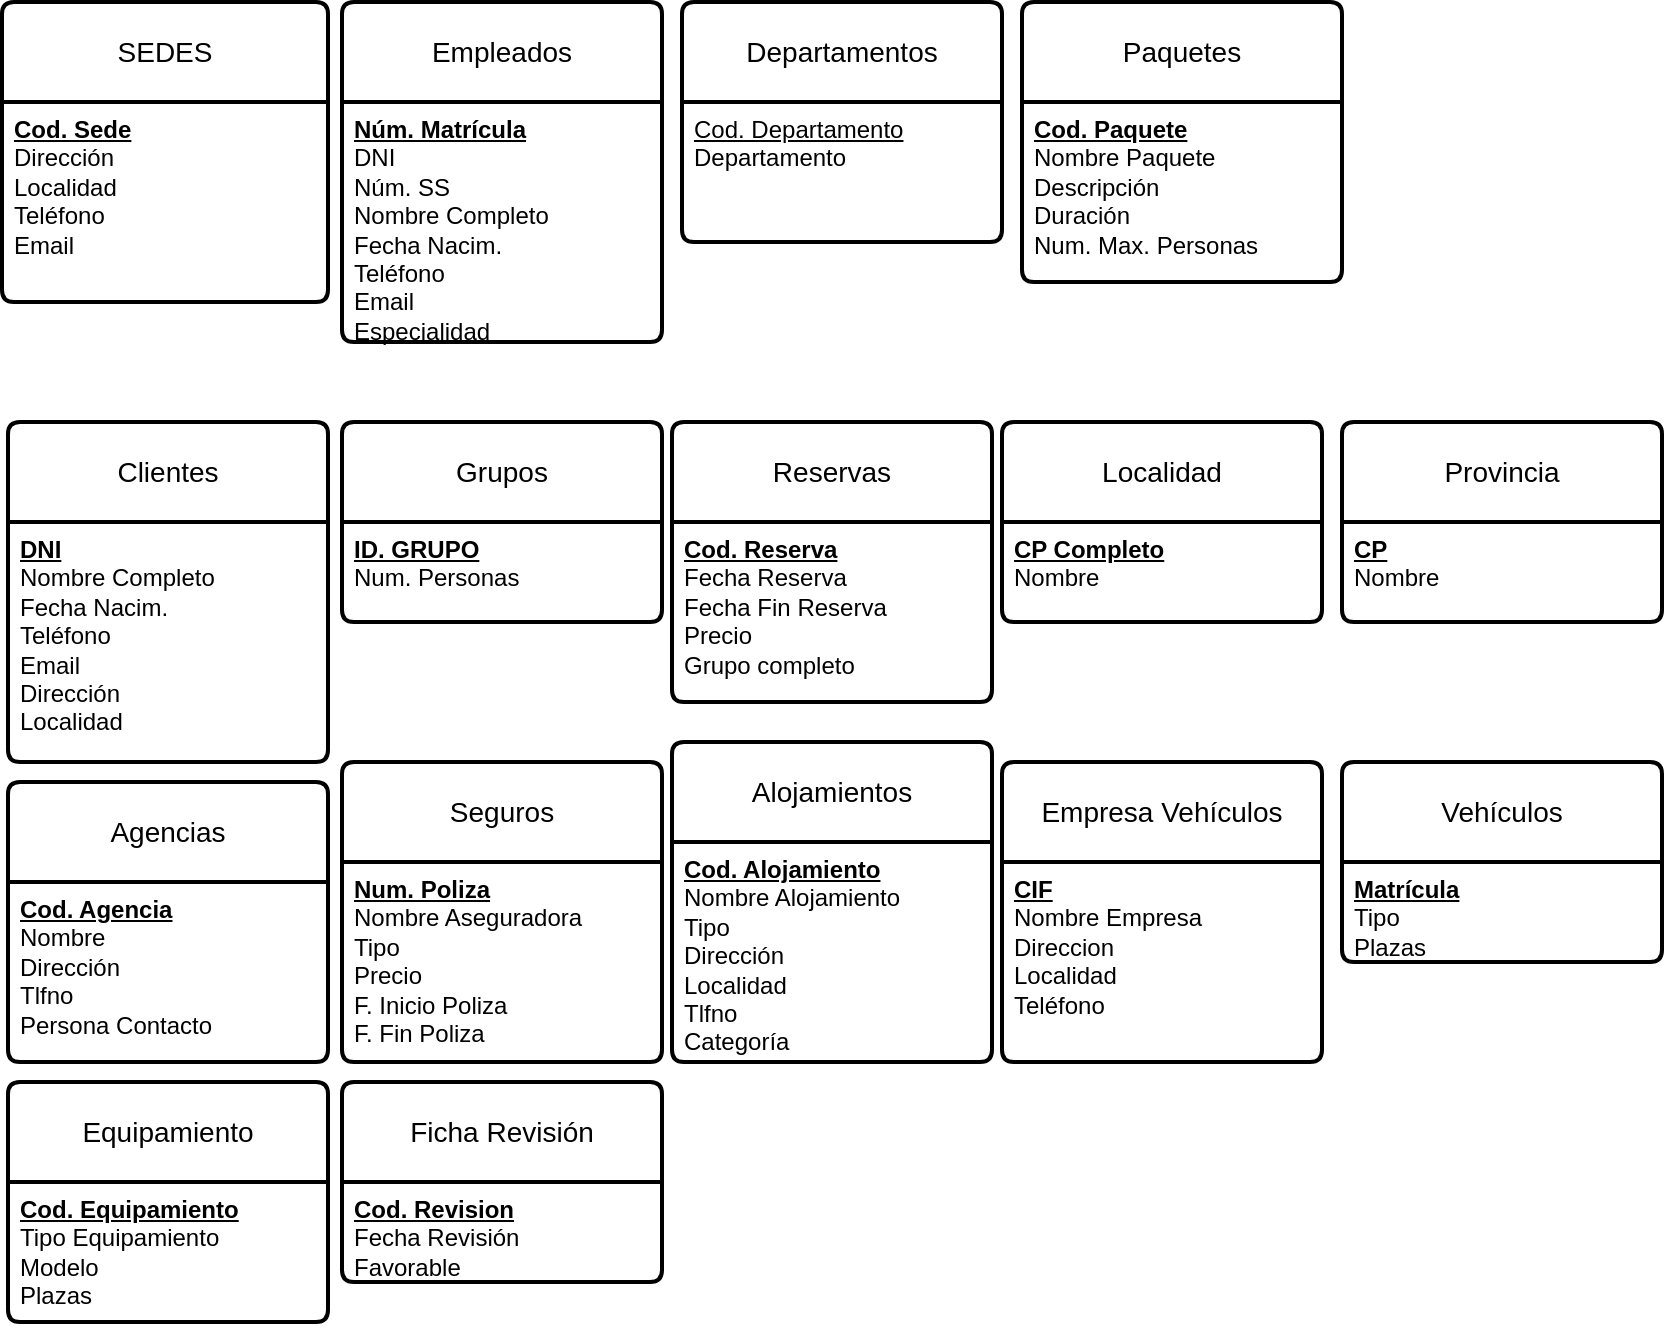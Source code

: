 <mxfile version="24.7.17">
  <diagram id="R2lEEEUBdFMjLlhIrx00" name="Page-1">
    <mxGraphModel dx="1035" dy="626" grid="1" gridSize="10" guides="1" tooltips="1" connect="1" arrows="1" fold="1" page="1" pageScale="1" pageWidth="850" pageHeight="1100" math="0" shadow="0" extFonts="Permanent Marker^https://fonts.googleapis.com/css?family=Permanent+Marker">
      <root>
        <mxCell id="0" />
        <mxCell id="1" parent="0" />
        <mxCell id="9xy-FeyhlqwEeGtFLG6o-1" value="SEDES" style="swimlane;childLayout=stackLayout;horizontal=1;startSize=50;horizontalStack=0;rounded=1;fontSize=14;fontStyle=0;strokeWidth=2;resizeParent=0;resizeLast=1;shadow=0;dashed=0;align=center;arcSize=4;whiteSpace=wrap;html=1;" parent="1" vertex="1">
          <mxGeometry x="10" y="10" width="163" height="150" as="geometry" />
        </mxCell>
        <mxCell id="9xy-FeyhlqwEeGtFLG6o-2" value="&lt;b&gt;&lt;u&gt;Cod. Sede&lt;/u&gt;&lt;/b&gt;&lt;div&gt;Dirección&lt;/div&gt;&lt;div&gt;Localidad&lt;/div&gt;&lt;div&gt;Teléfono&lt;/div&gt;&lt;div&gt;Email&lt;/div&gt;" style="align=left;strokeColor=none;fillColor=none;spacingLeft=4;fontSize=12;verticalAlign=top;resizable=0;rotatable=0;part=1;html=1;" parent="9xy-FeyhlqwEeGtFLG6o-1" vertex="1">
          <mxGeometry y="50" width="163" height="100" as="geometry" />
        </mxCell>
        <mxCell id="9xy-FeyhlqwEeGtFLG6o-3" value="Empleados" style="swimlane;childLayout=stackLayout;horizontal=1;startSize=50;horizontalStack=0;rounded=1;fontSize=14;fontStyle=0;strokeWidth=2;resizeParent=0;resizeLast=1;shadow=0;dashed=0;align=center;arcSize=4;whiteSpace=wrap;html=1;" parent="1" vertex="1">
          <mxGeometry x="180" y="10" width="160" height="170" as="geometry" />
        </mxCell>
        <mxCell id="9xy-FeyhlqwEeGtFLG6o-4" value="&lt;b&gt;&lt;u&gt;Núm. Matrícula&lt;/u&gt;&lt;/b&gt;&lt;div&gt;DNI&lt;/div&gt;&lt;div&gt;Núm. SS&lt;/div&gt;&lt;div&gt;Nombre Completo&lt;/div&gt;&lt;div&gt;Fecha Nacim.&lt;/div&gt;&lt;div&gt;Teléfono&lt;/div&gt;&lt;div&gt;Email&lt;/div&gt;&lt;div&gt;Especialidad&lt;/div&gt;" style="align=left;strokeColor=none;fillColor=none;spacingLeft=4;fontSize=12;verticalAlign=top;resizable=0;rotatable=0;part=1;html=1;" parent="9xy-FeyhlqwEeGtFLG6o-3" vertex="1">
          <mxGeometry y="50" width="160" height="120" as="geometry" />
        </mxCell>
        <mxCell id="9xy-FeyhlqwEeGtFLG6o-5" value="Departamentos" style="swimlane;childLayout=stackLayout;horizontal=1;startSize=50;horizontalStack=0;rounded=1;fontSize=14;fontStyle=0;strokeWidth=2;resizeParent=0;resizeLast=1;shadow=0;dashed=0;align=center;arcSize=4;whiteSpace=wrap;html=1;" parent="1" vertex="1">
          <mxGeometry x="350" y="10" width="160" height="120" as="geometry" />
        </mxCell>
        <mxCell id="9xy-FeyhlqwEeGtFLG6o-6" value="&lt;u&gt;Cod. Departamento&lt;/u&gt;&lt;div&gt;Departamento&lt;/div&gt;" style="align=left;strokeColor=none;fillColor=none;spacingLeft=4;fontSize=12;verticalAlign=top;resizable=0;rotatable=0;part=1;html=1;" parent="9xy-FeyhlqwEeGtFLG6o-5" vertex="1">
          <mxGeometry y="50" width="160" height="70" as="geometry" />
        </mxCell>
        <mxCell id="9xy-FeyhlqwEeGtFLG6o-7" value="Paquetes" style="swimlane;childLayout=stackLayout;horizontal=1;startSize=50;horizontalStack=0;rounded=1;fontSize=14;fontStyle=0;strokeWidth=2;resizeParent=0;resizeLast=1;shadow=0;dashed=0;align=center;arcSize=4;whiteSpace=wrap;html=1;" parent="1" vertex="1">
          <mxGeometry x="520" y="10" width="160" height="140" as="geometry" />
        </mxCell>
        <mxCell id="9xy-FeyhlqwEeGtFLG6o-8" value="&lt;u&gt;&lt;b&gt;Cod. Paquete&lt;/b&gt;&lt;/u&gt;&lt;div&gt;Nombre Paquete&lt;/div&gt;&lt;div&gt;Descripción&lt;/div&gt;&lt;div&gt;Duración&lt;/div&gt;&lt;div&gt;Num. Max. Personas&lt;br&gt;&lt;div&gt;&lt;u&gt;&lt;br&gt;&lt;/u&gt;&lt;/div&gt;&lt;/div&gt;" style="align=left;strokeColor=none;fillColor=none;spacingLeft=4;fontSize=12;verticalAlign=top;resizable=0;rotatable=0;part=1;html=1;" parent="9xy-FeyhlqwEeGtFLG6o-7" vertex="1">
          <mxGeometry y="50" width="160" height="90" as="geometry" />
        </mxCell>
        <mxCell id="J5HLbZI-qldAZdVxYavV-1" value="Clientes" style="swimlane;childLayout=stackLayout;horizontal=1;startSize=50;horizontalStack=0;rounded=1;fontSize=14;fontStyle=0;strokeWidth=2;resizeParent=0;resizeLast=1;shadow=0;dashed=0;align=center;arcSize=4;whiteSpace=wrap;html=1;" vertex="1" parent="1">
          <mxGeometry x="13" y="220" width="160" height="170" as="geometry" />
        </mxCell>
        <mxCell id="J5HLbZI-qldAZdVxYavV-2" value="&lt;b&gt;&lt;u&gt;DNI&lt;/u&gt;&lt;/b&gt;&lt;div&gt;&lt;span style=&quot;background-color: initial;&quot;&gt;Nombre Completo&lt;/span&gt;&lt;br&gt;&lt;/div&gt;&lt;div&gt;Fecha Nacim.&lt;/div&gt;&lt;div&gt;Teléfono&lt;/div&gt;&lt;div&gt;Email&lt;/div&gt;&lt;div&gt;Dirección&lt;/div&gt;&lt;div&gt;Localidad&lt;/div&gt;" style="align=left;strokeColor=none;fillColor=none;spacingLeft=4;fontSize=12;verticalAlign=top;resizable=0;rotatable=0;part=1;html=1;" vertex="1" parent="J5HLbZI-qldAZdVxYavV-1">
          <mxGeometry y="50" width="160" height="120" as="geometry" />
        </mxCell>
        <mxCell id="J5HLbZI-qldAZdVxYavV-3" value="Grupos" style="swimlane;childLayout=stackLayout;horizontal=1;startSize=50;horizontalStack=0;rounded=1;fontSize=14;fontStyle=0;strokeWidth=2;resizeParent=0;resizeLast=1;shadow=0;dashed=0;align=center;arcSize=4;whiteSpace=wrap;html=1;" vertex="1" parent="1">
          <mxGeometry x="180" y="220" width="160" height="100" as="geometry" />
        </mxCell>
        <mxCell id="J5HLbZI-qldAZdVxYavV-4" value="&lt;b&gt;&lt;u&gt;ID. GRUPO&lt;/u&gt;&lt;/b&gt;&lt;div&gt;Num. Personas&lt;/div&gt;&lt;div&gt;&lt;br&gt;&lt;/div&gt;" style="align=left;strokeColor=none;fillColor=none;spacingLeft=4;fontSize=12;verticalAlign=top;resizable=0;rotatable=0;part=1;html=1;" vertex="1" parent="J5HLbZI-qldAZdVxYavV-3">
          <mxGeometry y="50" width="160" height="50" as="geometry" />
        </mxCell>
        <mxCell id="J5HLbZI-qldAZdVxYavV-5" value="Reservas" style="swimlane;childLayout=stackLayout;horizontal=1;startSize=50;horizontalStack=0;rounded=1;fontSize=14;fontStyle=0;strokeWidth=2;resizeParent=0;resizeLast=1;shadow=0;dashed=0;align=center;arcSize=4;whiteSpace=wrap;html=1;" vertex="1" parent="1">
          <mxGeometry x="345" y="220" width="160" height="140" as="geometry" />
        </mxCell>
        <mxCell id="J5HLbZI-qldAZdVxYavV-6" value="&lt;b&gt;&lt;u&gt;Cod. Reserva&lt;/u&gt;&lt;/b&gt;&lt;div&gt;Fecha Reserva&lt;/div&gt;&lt;div&gt;Fecha Fin Reserva&lt;/div&gt;&lt;div&gt;Precio&lt;/div&gt;&lt;div&gt;Grupo completo&lt;/div&gt;" style="align=left;strokeColor=none;fillColor=none;spacingLeft=4;fontSize=12;verticalAlign=top;resizable=0;rotatable=0;part=1;html=1;" vertex="1" parent="J5HLbZI-qldAZdVxYavV-5">
          <mxGeometry y="50" width="160" height="90" as="geometry" />
        </mxCell>
        <mxCell id="J5HLbZI-qldAZdVxYavV-7" value="Localidad" style="swimlane;childLayout=stackLayout;horizontal=1;startSize=50;horizontalStack=0;rounded=1;fontSize=14;fontStyle=0;strokeWidth=2;resizeParent=0;resizeLast=1;shadow=0;dashed=0;align=center;arcSize=4;whiteSpace=wrap;html=1;" vertex="1" parent="1">
          <mxGeometry x="510" y="220" width="160" height="100" as="geometry" />
        </mxCell>
        <mxCell id="J5HLbZI-qldAZdVxYavV-8" value="&lt;b&gt;&lt;u&gt;CP Completo&lt;/u&gt;&lt;/b&gt;&lt;div&gt;Nombre&lt;/div&gt;&lt;div&gt;&lt;br&gt;&lt;/div&gt;" style="align=left;strokeColor=none;fillColor=none;spacingLeft=4;fontSize=12;verticalAlign=top;resizable=0;rotatable=0;part=1;html=1;" vertex="1" parent="J5HLbZI-qldAZdVxYavV-7">
          <mxGeometry y="50" width="160" height="50" as="geometry" />
        </mxCell>
        <mxCell id="J5HLbZI-qldAZdVxYavV-9" value="Provincia" style="swimlane;childLayout=stackLayout;horizontal=1;startSize=50;horizontalStack=0;rounded=1;fontSize=14;fontStyle=0;strokeWidth=2;resizeParent=0;resizeLast=1;shadow=0;dashed=0;align=center;arcSize=4;whiteSpace=wrap;html=1;" vertex="1" parent="1">
          <mxGeometry x="680" y="220" width="160" height="100" as="geometry" />
        </mxCell>
        <mxCell id="J5HLbZI-qldAZdVxYavV-10" value="&lt;div&gt;&lt;b&gt;&lt;u&gt;CP&lt;/u&gt;&lt;/b&gt;&lt;/div&gt;&lt;div&gt;Nombre&lt;/div&gt;" style="align=left;strokeColor=none;fillColor=none;spacingLeft=4;fontSize=12;verticalAlign=top;resizable=0;rotatable=0;part=1;html=1;" vertex="1" parent="J5HLbZI-qldAZdVxYavV-9">
          <mxGeometry y="50" width="160" height="50" as="geometry" />
        </mxCell>
        <mxCell id="J5HLbZI-qldAZdVxYavV-11" value="Agencias" style="swimlane;childLayout=stackLayout;horizontal=1;startSize=50;horizontalStack=0;rounded=1;fontSize=14;fontStyle=0;strokeWidth=2;resizeParent=0;resizeLast=1;shadow=0;dashed=0;align=center;arcSize=4;whiteSpace=wrap;html=1;" vertex="1" parent="1">
          <mxGeometry x="13" y="400" width="160" height="140" as="geometry" />
        </mxCell>
        <mxCell id="J5HLbZI-qldAZdVxYavV-12" value="&lt;b&gt;&lt;u&gt;Cod. Agencia&lt;/u&gt;&lt;/b&gt;&lt;div&gt;Nombre&lt;/div&gt;&lt;div&gt;Dirección&lt;/div&gt;&lt;div&gt;Tlfno&lt;/div&gt;&lt;div&gt;Persona Contacto&lt;/div&gt;" style="align=left;strokeColor=none;fillColor=none;spacingLeft=4;fontSize=12;verticalAlign=top;resizable=0;rotatable=0;part=1;html=1;" vertex="1" parent="J5HLbZI-qldAZdVxYavV-11">
          <mxGeometry y="50" width="160" height="90" as="geometry" />
        </mxCell>
        <mxCell id="J5HLbZI-qldAZdVxYavV-13" value="Seguros" style="swimlane;childLayout=stackLayout;horizontal=1;startSize=50;horizontalStack=0;rounded=1;fontSize=14;fontStyle=0;strokeWidth=2;resizeParent=0;resizeLast=1;shadow=0;dashed=0;align=center;arcSize=4;whiteSpace=wrap;html=1;" vertex="1" parent="1">
          <mxGeometry x="180" y="390" width="160" height="150" as="geometry" />
        </mxCell>
        <mxCell id="J5HLbZI-qldAZdVxYavV-14" value="&lt;b&gt;&lt;u&gt;Num. Poliza&lt;/u&gt;&lt;/b&gt;&lt;div&gt;&lt;div&gt;Nombre Aseguradora&lt;/div&gt;&lt;div&gt;Tipo&lt;/div&gt;&lt;div&gt;Precio&lt;/div&gt;&lt;div&gt;F. Inicio Poliza&lt;/div&gt;&lt;div&gt;F. Fin Poliza&lt;/div&gt;&lt;/div&gt;" style="align=left;strokeColor=none;fillColor=none;spacingLeft=4;fontSize=12;verticalAlign=top;resizable=0;rotatable=0;part=1;html=1;" vertex="1" parent="J5HLbZI-qldAZdVxYavV-13">
          <mxGeometry y="50" width="160" height="100" as="geometry" />
        </mxCell>
        <mxCell id="J5HLbZI-qldAZdVxYavV-15" value="Alojamientos" style="swimlane;childLayout=stackLayout;horizontal=1;startSize=50;horizontalStack=0;rounded=1;fontSize=14;fontStyle=0;strokeWidth=2;resizeParent=0;resizeLast=1;shadow=0;dashed=0;align=center;arcSize=4;whiteSpace=wrap;html=1;" vertex="1" parent="1">
          <mxGeometry x="345" y="380" width="160" height="160" as="geometry" />
        </mxCell>
        <mxCell id="J5HLbZI-qldAZdVxYavV-16" value="&lt;div&gt;&lt;b&gt;&lt;u&gt;Cod. Alojamiento&lt;/u&gt;&lt;/b&gt;&lt;/div&gt;&lt;div&gt;Nombre Alojamiento&lt;/div&gt;&lt;div&gt;Tipo&lt;/div&gt;&lt;div&gt;Dirección&lt;/div&gt;&lt;div&gt;Localidad&lt;/div&gt;&lt;div&gt;Tlfno&lt;/div&gt;&lt;div&gt;Categoría&lt;/div&gt;&lt;div&gt;&lt;br&gt;&lt;/div&gt;" style="align=left;strokeColor=none;fillColor=none;spacingLeft=4;fontSize=12;verticalAlign=top;resizable=0;rotatable=0;part=1;html=1;" vertex="1" parent="J5HLbZI-qldAZdVxYavV-15">
          <mxGeometry y="50" width="160" height="110" as="geometry" />
        </mxCell>
        <mxCell id="J5HLbZI-qldAZdVxYavV-17" value="Empresa Vehículos" style="swimlane;childLayout=stackLayout;horizontal=1;startSize=50;horizontalStack=0;rounded=1;fontSize=14;fontStyle=0;strokeWidth=2;resizeParent=0;resizeLast=1;shadow=0;dashed=0;align=center;arcSize=4;whiteSpace=wrap;html=1;" vertex="1" parent="1">
          <mxGeometry x="510" y="390" width="160" height="150" as="geometry" />
        </mxCell>
        <mxCell id="J5HLbZI-qldAZdVxYavV-18" value="&lt;b&gt;&lt;u&gt;CIF&lt;/u&gt;&lt;/b&gt;&lt;div&gt;&lt;div&gt;Nombre Empresa&lt;/div&gt;&lt;div&gt;Direccion&lt;/div&gt;&lt;div&gt;Localidad&lt;/div&gt;&lt;div&gt;Teléfono&lt;/div&gt;&lt;div&gt;&lt;br&gt;&lt;/div&gt;&lt;/div&gt;" style="align=left;strokeColor=none;fillColor=none;spacingLeft=4;fontSize=12;verticalAlign=top;resizable=0;rotatable=0;part=1;html=1;" vertex="1" parent="J5HLbZI-qldAZdVxYavV-17">
          <mxGeometry y="50" width="160" height="100" as="geometry" />
        </mxCell>
        <mxCell id="J5HLbZI-qldAZdVxYavV-19" value="Vehículos" style="swimlane;childLayout=stackLayout;horizontal=1;startSize=50;horizontalStack=0;rounded=1;fontSize=14;fontStyle=0;strokeWidth=2;resizeParent=0;resizeLast=1;shadow=0;dashed=0;align=center;arcSize=4;whiteSpace=wrap;html=1;" vertex="1" parent="1">
          <mxGeometry x="680" y="390" width="160" height="100" as="geometry" />
        </mxCell>
        <mxCell id="J5HLbZI-qldAZdVxYavV-20" value="&lt;b&gt;&lt;u&gt;Matrícula&lt;/u&gt;&lt;/b&gt;&lt;br&gt;&lt;div&gt;&lt;div&gt;Tipo&lt;/div&gt;&lt;div&gt;Plazas&lt;/div&gt;&lt;div&gt;&lt;br&gt;&lt;/div&gt;&lt;/div&gt;" style="align=left;strokeColor=none;fillColor=none;spacingLeft=4;fontSize=12;verticalAlign=top;resizable=0;rotatable=0;part=1;html=1;" vertex="1" parent="J5HLbZI-qldAZdVxYavV-19">
          <mxGeometry y="50" width="160" height="50" as="geometry" />
        </mxCell>
        <mxCell id="J5HLbZI-qldAZdVxYavV-21" value="Equipamiento" style="swimlane;childLayout=stackLayout;horizontal=1;startSize=50;horizontalStack=0;rounded=1;fontSize=14;fontStyle=0;strokeWidth=2;resizeParent=0;resizeLast=1;shadow=0;dashed=0;align=center;arcSize=4;whiteSpace=wrap;html=1;" vertex="1" parent="1">
          <mxGeometry x="13" y="550" width="160" height="120" as="geometry" />
        </mxCell>
        <mxCell id="J5HLbZI-qldAZdVxYavV-22" value="&lt;b&gt;&lt;u&gt;Cod. Equipamiento&lt;/u&gt;&lt;/b&gt;&lt;br&gt;&lt;div&gt;&lt;div&gt;Tipo Equipamiento&lt;/div&gt;&lt;div&gt;Modelo&lt;/div&gt;&lt;div&gt;Plazas&lt;/div&gt;&lt;div&gt;&lt;br&gt;&lt;/div&gt;&lt;/div&gt;" style="align=left;strokeColor=none;fillColor=none;spacingLeft=4;fontSize=12;verticalAlign=top;resizable=0;rotatable=0;part=1;html=1;" vertex="1" parent="J5HLbZI-qldAZdVxYavV-21">
          <mxGeometry y="50" width="160" height="70" as="geometry" />
        </mxCell>
        <mxCell id="J5HLbZI-qldAZdVxYavV-23" value="Ficha Revisión" style="swimlane;childLayout=stackLayout;horizontal=1;startSize=50;horizontalStack=0;rounded=1;fontSize=14;fontStyle=0;strokeWidth=2;resizeParent=0;resizeLast=1;shadow=0;dashed=0;align=center;arcSize=4;whiteSpace=wrap;html=1;" vertex="1" parent="1">
          <mxGeometry x="180" y="550" width="160" height="100" as="geometry">
            <mxRectangle x="180" y="550" width="130" height="50" as="alternateBounds" />
          </mxGeometry>
        </mxCell>
        <mxCell id="J5HLbZI-qldAZdVxYavV-24" value="&lt;b&gt;&lt;u&gt;Cod. Revision&lt;/u&gt;&lt;/b&gt;&lt;div&gt;&lt;div&gt;Fecha Revisión&lt;/div&gt;&lt;div&gt;Favorable&lt;/div&gt;&lt;/div&gt;" style="align=left;strokeColor=none;fillColor=none;spacingLeft=4;fontSize=12;verticalAlign=top;resizable=0;rotatable=0;part=1;html=1;" vertex="1" parent="J5HLbZI-qldAZdVxYavV-23">
          <mxGeometry y="50" width="160" height="50" as="geometry" />
        </mxCell>
      </root>
    </mxGraphModel>
  </diagram>
</mxfile>
